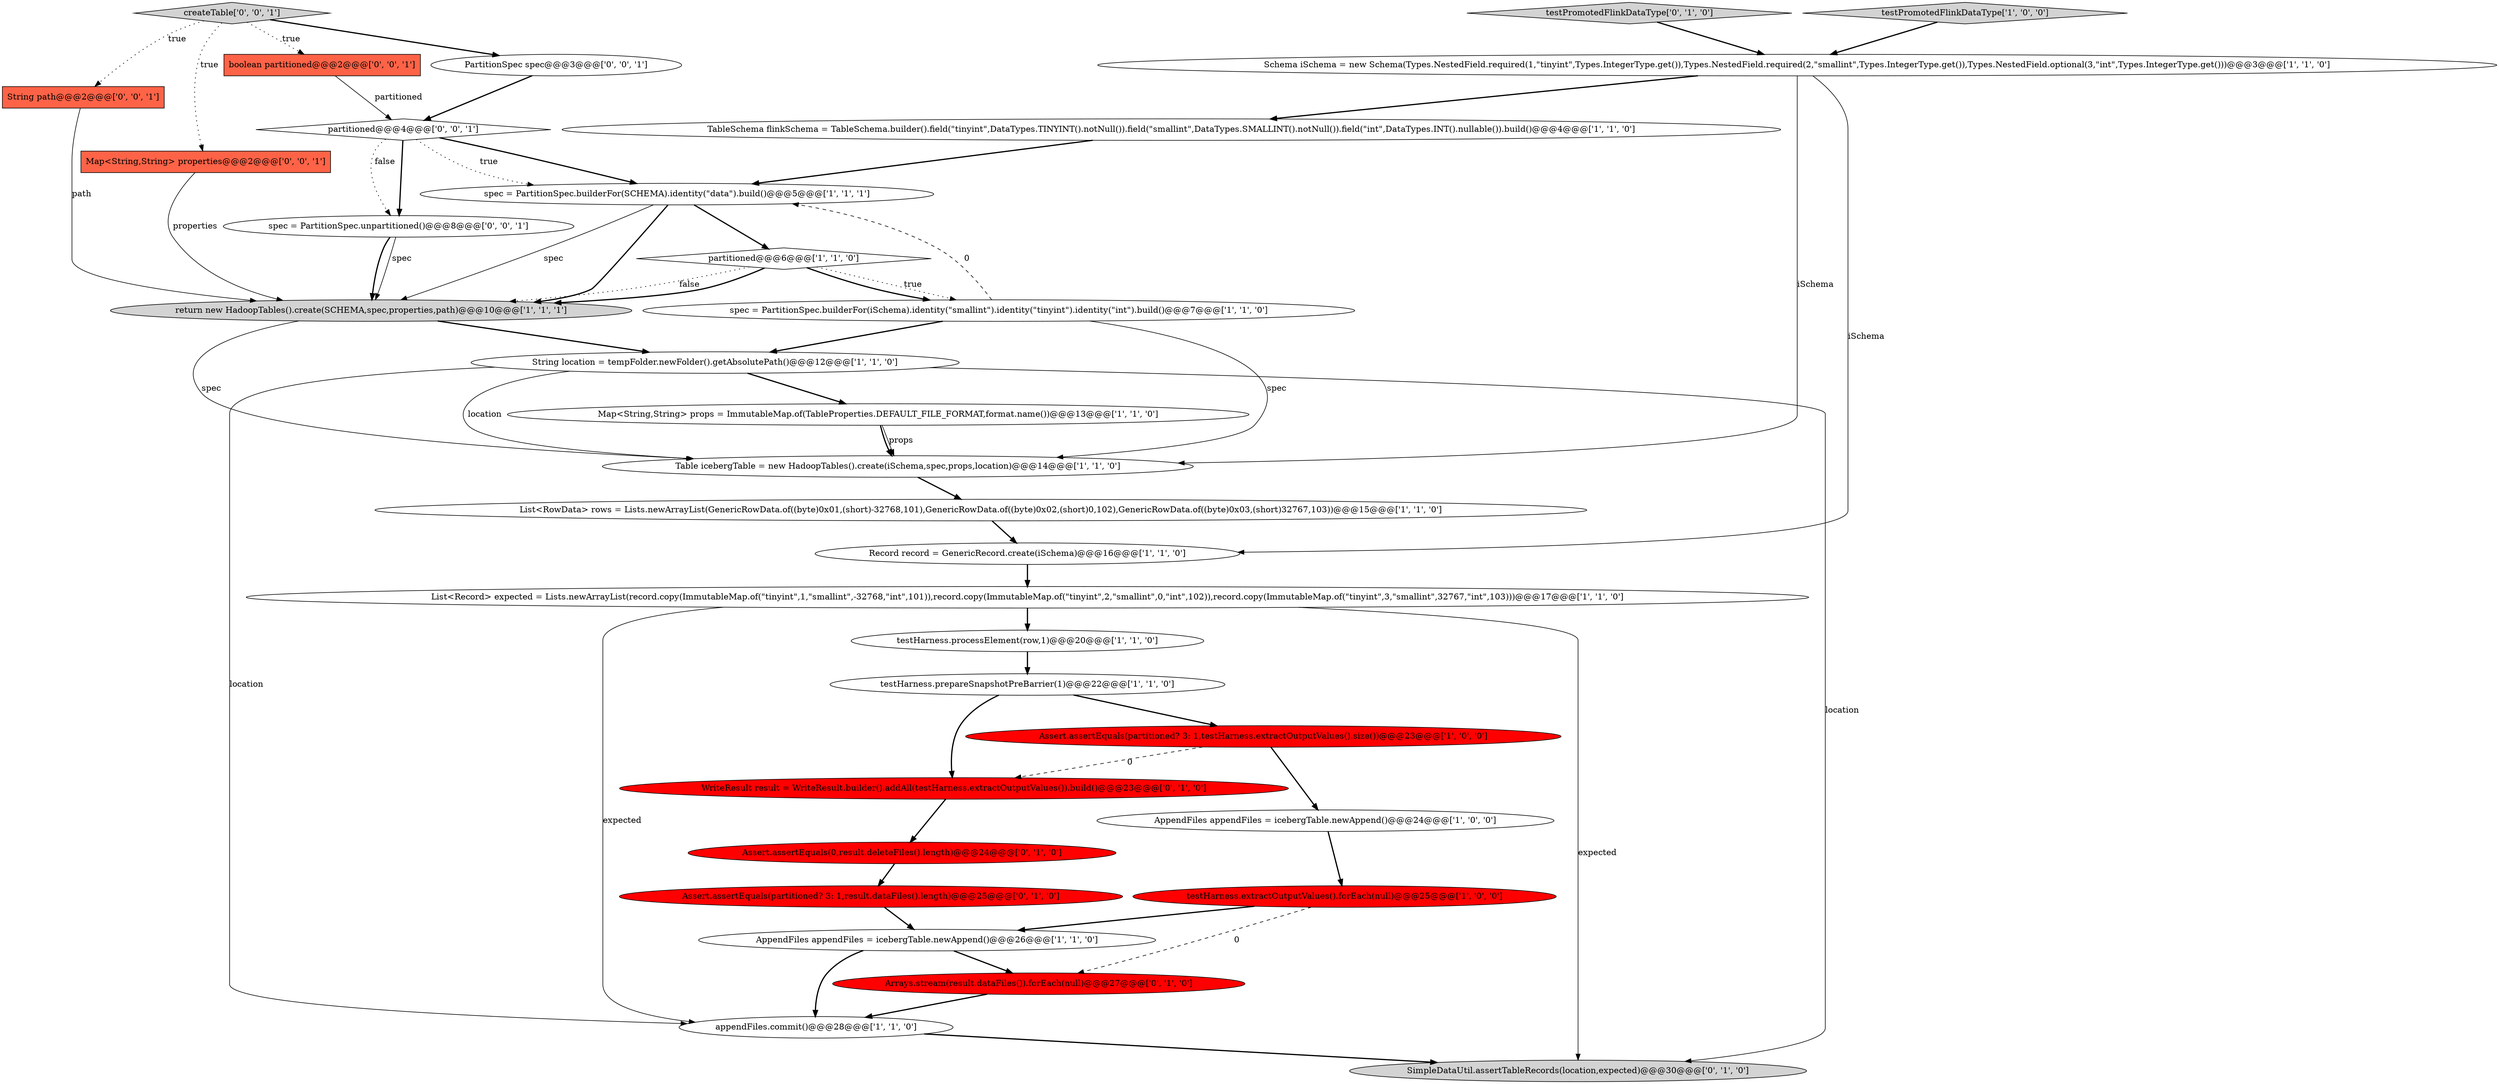 digraph {
27 [style = filled, label = "boolean partitioned@@@2@@@['0', '0', '1']", fillcolor = tomato, shape = box image = "AAA0AAABBB3BBB"];
29 [style = filled, label = "String path@@@2@@@['0', '0', '1']", fillcolor = tomato, shape = box image = "AAA0AAABBB3BBB"];
11 [style = filled, label = "testHarness.prepareSnapshotPreBarrier(1)@@@22@@@['1', '1', '0']", fillcolor = white, shape = ellipse image = "AAA0AAABBB1BBB"];
26 [style = filled, label = "PartitionSpec spec@@@3@@@['0', '0', '1']", fillcolor = white, shape = ellipse image = "AAA0AAABBB3BBB"];
9 [style = filled, label = "partitioned@@@6@@@['1', '1', '0']", fillcolor = white, shape = diamond image = "AAA0AAABBB1BBB"];
31 [style = filled, label = "Map<String,String> properties@@@2@@@['0', '0', '1']", fillcolor = tomato, shape = box image = "AAA0AAABBB3BBB"];
16 [style = filled, label = "AppendFiles appendFiles = icebergTable.newAppend()@@@26@@@['1', '1', '0']", fillcolor = white, shape = ellipse image = "AAA0AAABBB1BBB"];
24 [style = filled, label = "Assert.assertEquals(0,result.deleteFiles().length)@@@24@@@['0', '1', '0']", fillcolor = red, shape = ellipse image = "AAA1AAABBB2BBB"];
1 [style = filled, label = "String location = tempFolder.newFolder().getAbsolutePath()@@@12@@@['1', '1', '0']", fillcolor = white, shape = ellipse image = "AAA0AAABBB1BBB"];
6 [style = filled, label = "spec = PartitionSpec.builderFor(iSchema).identity(\"smallint\").identity(\"tinyint\").identity(\"int\").build()@@@7@@@['1', '1', '0']", fillcolor = white, shape = ellipse image = "AAA0AAABBB1BBB"];
21 [style = filled, label = "Assert.assertEquals(partitioned? 3: 1,result.dataFiles().length)@@@25@@@['0', '1', '0']", fillcolor = red, shape = ellipse image = "AAA1AAABBB2BBB"];
25 [style = filled, label = "SimpleDataUtil.assertTableRecords(location,expected)@@@30@@@['0', '1', '0']", fillcolor = lightgray, shape = ellipse image = "AAA0AAABBB2BBB"];
20 [style = filled, label = "WriteResult result = WriteResult.builder().addAll(testHarness.extractOutputValues()).build()@@@23@@@['0', '1', '0']", fillcolor = red, shape = ellipse image = "AAA1AAABBB2BBB"];
3 [style = filled, label = "return new HadoopTables().create(SCHEMA,spec,properties,path)@@@10@@@['1', '1', '1']", fillcolor = lightgray, shape = ellipse image = "AAA0AAABBB1BBB"];
7 [style = filled, label = "Record record = GenericRecord.create(iSchema)@@@16@@@['1', '1', '0']", fillcolor = white, shape = ellipse image = "AAA0AAABBB1BBB"];
14 [style = filled, label = "List<RowData> rows = Lists.newArrayList(GenericRowData.of((byte)0x01,(short)-32768,101),GenericRowData.of((byte)0x02,(short)0,102),GenericRowData.of((byte)0x03,(short)32767,103))@@@15@@@['1', '1', '0']", fillcolor = white, shape = ellipse image = "AAA0AAABBB1BBB"];
23 [style = filled, label = "testPromotedFlinkDataType['0', '1', '0']", fillcolor = lightgray, shape = diamond image = "AAA0AAABBB2BBB"];
10 [style = filled, label = "testHarness.extractOutputValues().forEach(null)@@@25@@@['1', '0', '0']", fillcolor = red, shape = ellipse image = "AAA1AAABBB1BBB"];
28 [style = filled, label = "partitioned@@@4@@@['0', '0', '1']", fillcolor = white, shape = diamond image = "AAA0AAABBB3BBB"];
15 [style = filled, label = "Map<String,String> props = ImmutableMap.of(TableProperties.DEFAULT_FILE_FORMAT,format.name())@@@13@@@['1', '1', '0']", fillcolor = white, shape = ellipse image = "AAA0AAABBB1BBB"];
30 [style = filled, label = "createTable['0', '0', '1']", fillcolor = lightgray, shape = diamond image = "AAA0AAABBB3BBB"];
0 [style = filled, label = "testPromotedFlinkDataType['1', '0', '0']", fillcolor = lightgray, shape = diamond image = "AAA0AAABBB1BBB"];
13 [style = filled, label = "spec = PartitionSpec.builderFor(SCHEMA).identity(\"data\").build()@@@5@@@['1', '1', '1']", fillcolor = white, shape = ellipse image = "AAA0AAABBB1BBB"];
12 [style = filled, label = "testHarness.processElement(row,1)@@@20@@@['1', '1', '0']", fillcolor = white, shape = ellipse image = "AAA0AAABBB1BBB"];
32 [style = filled, label = "spec = PartitionSpec.unpartitioned()@@@8@@@['0', '0', '1']", fillcolor = white, shape = ellipse image = "AAA0AAABBB3BBB"];
5 [style = filled, label = "List<Record> expected = Lists.newArrayList(record.copy(ImmutableMap.of(\"tinyint\",1,\"smallint\",-32768,\"int\",101)),record.copy(ImmutableMap.of(\"tinyint\",2,\"smallint\",0,\"int\",102)),record.copy(ImmutableMap.of(\"tinyint\",3,\"smallint\",32767,\"int\",103)))@@@17@@@['1', '1', '0']", fillcolor = white, shape = ellipse image = "AAA0AAABBB1BBB"];
17 [style = filled, label = "Schema iSchema = new Schema(Types.NestedField.required(1,\"tinyint\",Types.IntegerType.get()),Types.NestedField.required(2,\"smallint\",Types.IntegerType.get()),Types.NestedField.optional(3,\"int\",Types.IntegerType.get()))@@@3@@@['1', '1', '0']", fillcolor = white, shape = ellipse image = "AAA0AAABBB1BBB"];
4 [style = filled, label = "Table icebergTable = new HadoopTables().create(iSchema,spec,props,location)@@@14@@@['1', '1', '0']", fillcolor = white, shape = ellipse image = "AAA0AAABBB1BBB"];
18 [style = filled, label = "AppendFiles appendFiles = icebergTable.newAppend()@@@24@@@['1', '0', '0']", fillcolor = white, shape = ellipse image = "AAA0AAABBB1BBB"];
22 [style = filled, label = "Arrays.stream(result.dataFiles()).forEach(null)@@@27@@@['0', '1', '0']", fillcolor = red, shape = ellipse image = "AAA1AAABBB2BBB"];
2 [style = filled, label = "Assert.assertEquals(partitioned? 3: 1,testHarness.extractOutputValues().size())@@@23@@@['1', '0', '0']", fillcolor = red, shape = ellipse image = "AAA1AAABBB1BBB"];
8 [style = filled, label = "appendFiles.commit()@@@28@@@['1', '1', '0']", fillcolor = white, shape = ellipse image = "AAA0AAABBB1BBB"];
19 [style = filled, label = "TableSchema flinkSchema = TableSchema.builder().field(\"tinyint\",DataTypes.TINYINT().notNull()).field(\"smallint\",DataTypes.SMALLINT().notNull()).field(\"int\",DataTypes.INT().nullable()).build()@@@4@@@['1', '1', '0']", fillcolor = white, shape = ellipse image = "AAA0AAABBB1BBB"];
32->3 [style = solid, label="spec"];
11->20 [style = bold, label=""];
17->4 [style = solid, label="iSchema"];
4->14 [style = bold, label=""];
6->4 [style = solid, label="spec"];
2->20 [style = dashed, label="0"];
3->1 [style = bold, label=""];
16->8 [style = bold, label=""];
3->4 [style = solid, label="spec"];
0->17 [style = bold, label=""];
30->27 [style = dotted, label="true"];
1->15 [style = bold, label=""];
30->26 [style = bold, label=""];
12->11 [style = bold, label=""];
29->3 [style = solid, label="path"];
9->3 [style = dotted, label="false"];
2->18 [style = bold, label=""];
28->13 [style = bold, label=""];
10->22 [style = dashed, label="0"];
16->22 [style = bold, label=""];
9->6 [style = dotted, label="true"];
28->32 [style = dotted, label="false"];
17->19 [style = bold, label=""];
11->2 [style = bold, label=""];
9->6 [style = bold, label=""];
14->7 [style = bold, label=""];
28->32 [style = bold, label=""];
1->8 [style = solid, label="location"];
22->8 [style = bold, label=""];
6->1 [style = bold, label=""];
1->25 [style = solid, label="location"];
30->29 [style = dotted, label="true"];
17->7 [style = solid, label="iSchema"];
7->5 [style = bold, label=""];
6->13 [style = dashed, label="0"];
19->13 [style = bold, label=""];
18->10 [style = bold, label=""];
10->16 [style = bold, label=""];
5->12 [style = bold, label=""];
24->21 [style = bold, label=""];
13->3 [style = bold, label=""];
5->8 [style = solid, label="expected"];
15->4 [style = solid, label="props"];
15->4 [style = bold, label=""];
21->16 [style = bold, label=""];
9->3 [style = bold, label=""];
23->17 [style = bold, label=""];
31->3 [style = solid, label="properties"];
13->9 [style = bold, label=""];
26->28 [style = bold, label=""];
5->25 [style = solid, label="expected"];
20->24 [style = bold, label=""];
32->3 [style = bold, label=""];
28->13 [style = dotted, label="true"];
8->25 [style = bold, label=""];
27->28 [style = solid, label="partitioned"];
30->31 [style = dotted, label="true"];
13->3 [style = solid, label="spec"];
1->4 [style = solid, label="location"];
}
